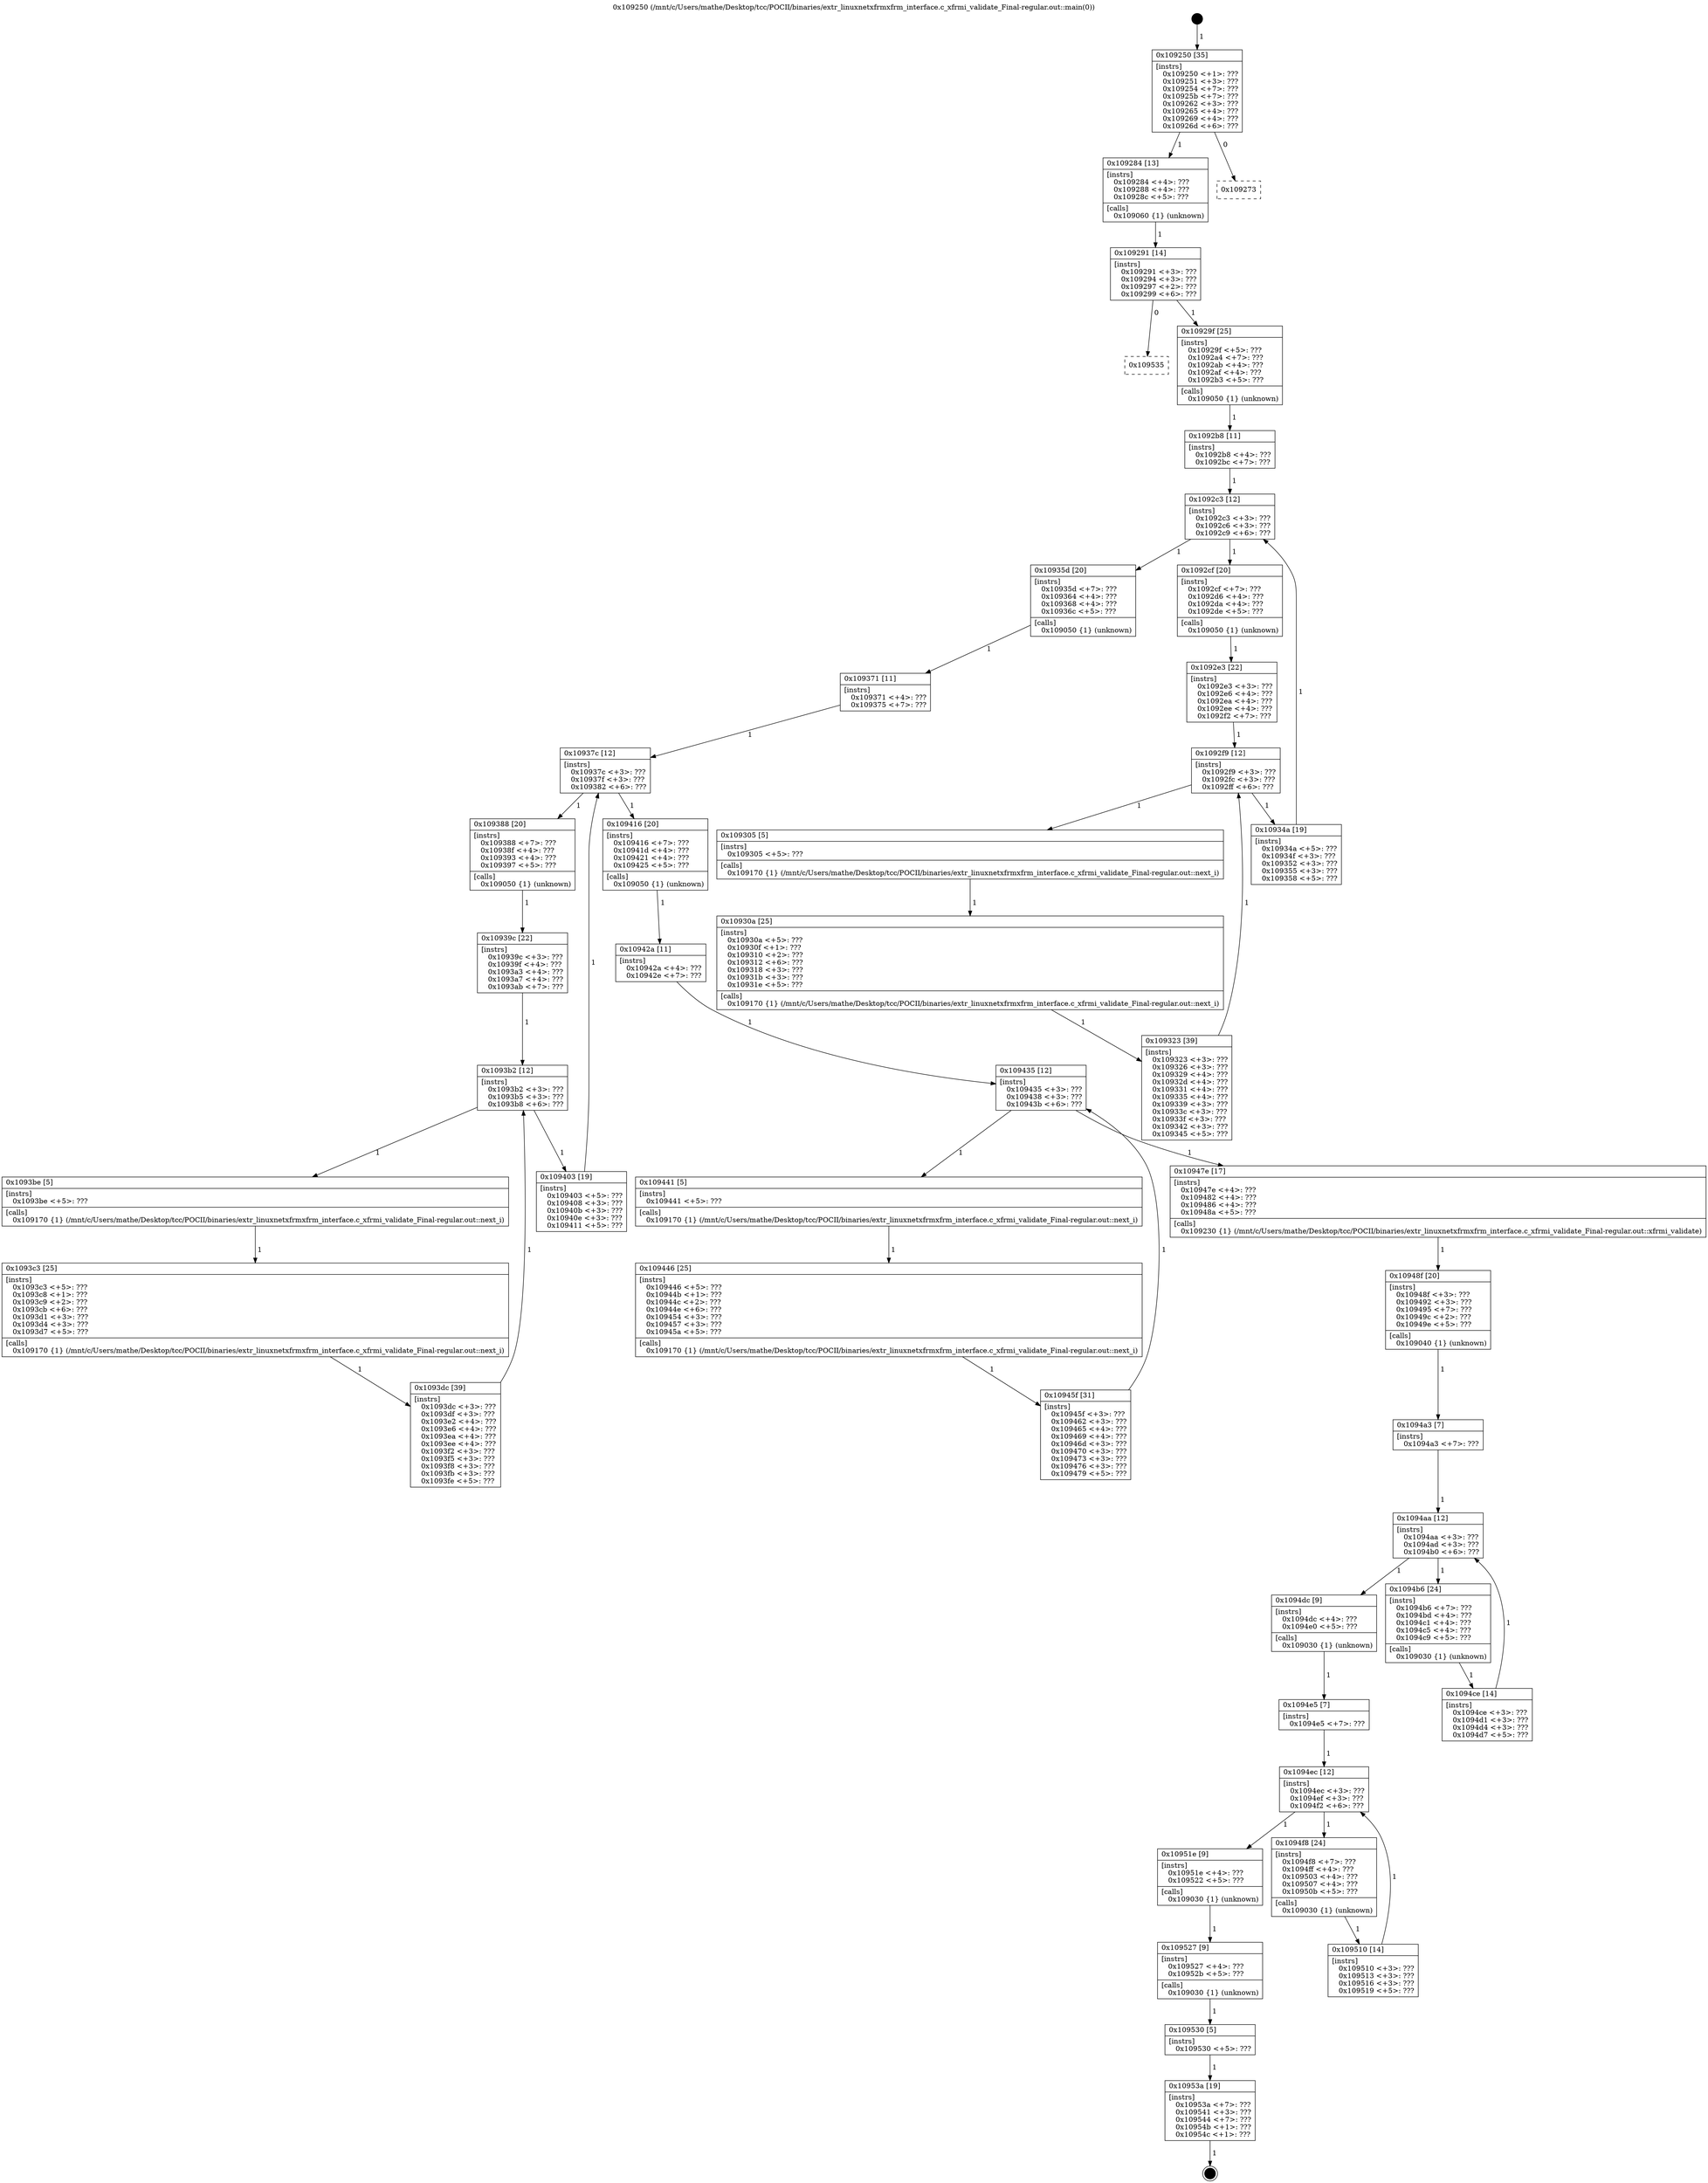 digraph "0x109250" {
  label = "0x109250 (/mnt/c/Users/mathe/Desktop/tcc/POCII/binaries/extr_linuxnetxfrmxfrm_interface.c_xfrmi_validate_Final-regular.out::main(0))"
  labelloc = "t"
  node[shape=record]

  Entry [label="",width=0.3,height=0.3,shape=circle,fillcolor=black,style=filled]
  "0x109250" [label="{
     0x109250 [35]\l
     | [instrs]\l
     &nbsp;&nbsp;0x109250 \<+1\>: ???\l
     &nbsp;&nbsp;0x109251 \<+3\>: ???\l
     &nbsp;&nbsp;0x109254 \<+7\>: ???\l
     &nbsp;&nbsp;0x10925b \<+7\>: ???\l
     &nbsp;&nbsp;0x109262 \<+3\>: ???\l
     &nbsp;&nbsp;0x109265 \<+4\>: ???\l
     &nbsp;&nbsp;0x109269 \<+4\>: ???\l
     &nbsp;&nbsp;0x10926d \<+6\>: ???\l
  }"]
  "0x109284" [label="{
     0x109284 [13]\l
     | [instrs]\l
     &nbsp;&nbsp;0x109284 \<+4\>: ???\l
     &nbsp;&nbsp;0x109288 \<+4\>: ???\l
     &nbsp;&nbsp;0x10928c \<+5\>: ???\l
     | [calls]\l
     &nbsp;&nbsp;0x109060 \{1\} (unknown)\l
  }"]
  "0x109273" [label="{
     0x109273\l
  }", style=dashed]
  "0x109291" [label="{
     0x109291 [14]\l
     | [instrs]\l
     &nbsp;&nbsp;0x109291 \<+3\>: ???\l
     &nbsp;&nbsp;0x109294 \<+3\>: ???\l
     &nbsp;&nbsp;0x109297 \<+2\>: ???\l
     &nbsp;&nbsp;0x109299 \<+6\>: ???\l
  }"]
  "0x109535" [label="{
     0x109535\l
  }", style=dashed]
  "0x10929f" [label="{
     0x10929f [25]\l
     | [instrs]\l
     &nbsp;&nbsp;0x10929f \<+5\>: ???\l
     &nbsp;&nbsp;0x1092a4 \<+7\>: ???\l
     &nbsp;&nbsp;0x1092ab \<+4\>: ???\l
     &nbsp;&nbsp;0x1092af \<+4\>: ???\l
     &nbsp;&nbsp;0x1092b3 \<+5\>: ???\l
     | [calls]\l
     &nbsp;&nbsp;0x109050 \{1\} (unknown)\l
  }"]
  Exit [label="",width=0.3,height=0.3,shape=circle,fillcolor=black,style=filled,peripheries=2]
  "0x1092c3" [label="{
     0x1092c3 [12]\l
     | [instrs]\l
     &nbsp;&nbsp;0x1092c3 \<+3\>: ???\l
     &nbsp;&nbsp;0x1092c6 \<+3\>: ???\l
     &nbsp;&nbsp;0x1092c9 \<+6\>: ???\l
  }"]
  "0x10935d" [label="{
     0x10935d [20]\l
     | [instrs]\l
     &nbsp;&nbsp;0x10935d \<+7\>: ???\l
     &nbsp;&nbsp;0x109364 \<+4\>: ???\l
     &nbsp;&nbsp;0x109368 \<+4\>: ???\l
     &nbsp;&nbsp;0x10936c \<+5\>: ???\l
     | [calls]\l
     &nbsp;&nbsp;0x109050 \{1\} (unknown)\l
  }"]
  "0x1092cf" [label="{
     0x1092cf [20]\l
     | [instrs]\l
     &nbsp;&nbsp;0x1092cf \<+7\>: ???\l
     &nbsp;&nbsp;0x1092d6 \<+4\>: ???\l
     &nbsp;&nbsp;0x1092da \<+4\>: ???\l
     &nbsp;&nbsp;0x1092de \<+5\>: ???\l
     | [calls]\l
     &nbsp;&nbsp;0x109050 \{1\} (unknown)\l
  }"]
  "0x1092f9" [label="{
     0x1092f9 [12]\l
     | [instrs]\l
     &nbsp;&nbsp;0x1092f9 \<+3\>: ???\l
     &nbsp;&nbsp;0x1092fc \<+3\>: ???\l
     &nbsp;&nbsp;0x1092ff \<+6\>: ???\l
  }"]
  "0x10934a" [label="{
     0x10934a [19]\l
     | [instrs]\l
     &nbsp;&nbsp;0x10934a \<+5\>: ???\l
     &nbsp;&nbsp;0x10934f \<+3\>: ???\l
     &nbsp;&nbsp;0x109352 \<+3\>: ???\l
     &nbsp;&nbsp;0x109355 \<+3\>: ???\l
     &nbsp;&nbsp;0x109358 \<+5\>: ???\l
  }"]
  "0x109305" [label="{
     0x109305 [5]\l
     | [instrs]\l
     &nbsp;&nbsp;0x109305 \<+5\>: ???\l
     | [calls]\l
     &nbsp;&nbsp;0x109170 \{1\} (/mnt/c/Users/mathe/Desktop/tcc/POCII/binaries/extr_linuxnetxfrmxfrm_interface.c_xfrmi_validate_Final-regular.out::next_i)\l
  }"]
  "0x10930a" [label="{
     0x10930a [25]\l
     | [instrs]\l
     &nbsp;&nbsp;0x10930a \<+5\>: ???\l
     &nbsp;&nbsp;0x10930f \<+1\>: ???\l
     &nbsp;&nbsp;0x109310 \<+2\>: ???\l
     &nbsp;&nbsp;0x109312 \<+6\>: ???\l
     &nbsp;&nbsp;0x109318 \<+3\>: ???\l
     &nbsp;&nbsp;0x10931b \<+3\>: ???\l
     &nbsp;&nbsp;0x10931e \<+5\>: ???\l
     | [calls]\l
     &nbsp;&nbsp;0x109170 \{1\} (/mnt/c/Users/mathe/Desktop/tcc/POCII/binaries/extr_linuxnetxfrmxfrm_interface.c_xfrmi_validate_Final-regular.out::next_i)\l
  }"]
  "0x109323" [label="{
     0x109323 [39]\l
     | [instrs]\l
     &nbsp;&nbsp;0x109323 \<+3\>: ???\l
     &nbsp;&nbsp;0x109326 \<+3\>: ???\l
     &nbsp;&nbsp;0x109329 \<+4\>: ???\l
     &nbsp;&nbsp;0x10932d \<+4\>: ???\l
     &nbsp;&nbsp;0x109331 \<+4\>: ???\l
     &nbsp;&nbsp;0x109335 \<+4\>: ???\l
     &nbsp;&nbsp;0x109339 \<+3\>: ???\l
     &nbsp;&nbsp;0x10933c \<+3\>: ???\l
     &nbsp;&nbsp;0x10933f \<+3\>: ???\l
     &nbsp;&nbsp;0x109342 \<+3\>: ???\l
     &nbsp;&nbsp;0x109345 \<+5\>: ???\l
  }"]
  "0x1092e3" [label="{
     0x1092e3 [22]\l
     | [instrs]\l
     &nbsp;&nbsp;0x1092e3 \<+3\>: ???\l
     &nbsp;&nbsp;0x1092e6 \<+4\>: ???\l
     &nbsp;&nbsp;0x1092ea \<+4\>: ???\l
     &nbsp;&nbsp;0x1092ee \<+4\>: ???\l
     &nbsp;&nbsp;0x1092f2 \<+7\>: ???\l
  }"]
  "0x10953a" [label="{
     0x10953a [19]\l
     | [instrs]\l
     &nbsp;&nbsp;0x10953a \<+7\>: ???\l
     &nbsp;&nbsp;0x109541 \<+3\>: ???\l
     &nbsp;&nbsp;0x109544 \<+7\>: ???\l
     &nbsp;&nbsp;0x10954b \<+1\>: ???\l
     &nbsp;&nbsp;0x10954c \<+1\>: ???\l
  }"]
  "0x1092b8" [label="{
     0x1092b8 [11]\l
     | [instrs]\l
     &nbsp;&nbsp;0x1092b8 \<+4\>: ???\l
     &nbsp;&nbsp;0x1092bc \<+7\>: ???\l
  }"]
  "0x10937c" [label="{
     0x10937c [12]\l
     | [instrs]\l
     &nbsp;&nbsp;0x10937c \<+3\>: ???\l
     &nbsp;&nbsp;0x10937f \<+3\>: ???\l
     &nbsp;&nbsp;0x109382 \<+6\>: ???\l
  }"]
  "0x109416" [label="{
     0x109416 [20]\l
     | [instrs]\l
     &nbsp;&nbsp;0x109416 \<+7\>: ???\l
     &nbsp;&nbsp;0x10941d \<+4\>: ???\l
     &nbsp;&nbsp;0x109421 \<+4\>: ???\l
     &nbsp;&nbsp;0x109425 \<+5\>: ???\l
     | [calls]\l
     &nbsp;&nbsp;0x109050 \{1\} (unknown)\l
  }"]
  "0x109388" [label="{
     0x109388 [20]\l
     | [instrs]\l
     &nbsp;&nbsp;0x109388 \<+7\>: ???\l
     &nbsp;&nbsp;0x10938f \<+4\>: ???\l
     &nbsp;&nbsp;0x109393 \<+4\>: ???\l
     &nbsp;&nbsp;0x109397 \<+5\>: ???\l
     | [calls]\l
     &nbsp;&nbsp;0x109050 \{1\} (unknown)\l
  }"]
  "0x1093b2" [label="{
     0x1093b2 [12]\l
     | [instrs]\l
     &nbsp;&nbsp;0x1093b2 \<+3\>: ???\l
     &nbsp;&nbsp;0x1093b5 \<+3\>: ???\l
     &nbsp;&nbsp;0x1093b8 \<+6\>: ???\l
  }"]
  "0x109403" [label="{
     0x109403 [19]\l
     | [instrs]\l
     &nbsp;&nbsp;0x109403 \<+5\>: ???\l
     &nbsp;&nbsp;0x109408 \<+3\>: ???\l
     &nbsp;&nbsp;0x10940b \<+3\>: ???\l
     &nbsp;&nbsp;0x10940e \<+3\>: ???\l
     &nbsp;&nbsp;0x109411 \<+5\>: ???\l
  }"]
  "0x1093be" [label="{
     0x1093be [5]\l
     | [instrs]\l
     &nbsp;&nbsp;0x1093be \<+5\>: ???\l
     | [calls]\l
     &nbsp;&nbsp;0x109170 \{1\} (/mnt/c/Users/mathe/Desktop/tcc/POCII/binaries/extr_linuxnetxfrmxfrm_interface.c_xfrmi_validate_Final-regular.out::next_i)\l
  }"]
  "0x1093c3" [label="{
     0x1093c3 [25]\l
     | [instrs]\l
     &nbsp;&nbsp;0x1093c3 \<+5\>: ???\l
     &nbsp;&nbsp;0x1093c8 \<+1\>: ???\l
     &nbsp;&nbsp;0x1093c9 \<+2\>: ???\l
     &nbsp;&nbsp;0x1093cb \<+6\>: ???\l
     &nbsp;&nbsp;0x1093d1 \<+3\>: ???\l
     &nbsp;&nbsp;0x1093d4 \<+3\>: ???\l
     &nbsp;&nbsp;0x1093d7 \<+5\>: ???\l
     | [calls]\l
     &nbsp;&nbsp;0x109170 \{1\} (/mnt/c/Users/mathe/Desktop/tcc/POCII/binaries/extr_linuxnetxfrmxfrm_interface.c_xfrmi_validate_Final-regular.out::next_i)\l
  }"]
  "0x1093dc" [label="{
     0x1093dc [39]\l
     | [instrs]\l
     &nbsp;&nbsp;0x1093dc \<+3\>: ???\l
     &nbsp;&nbsp;0x1093df \<+3\>: ???\l
     &nbsp;&nbsp;0x1093e2 \<+4\>: ???\l
     &nbsp;&nbsp;0x1093e6 \<+4\>: ???\l
     &nbsp;&nbsp;0x1093ea \<+4\>: ???\l
     &nbsp;&nbsp;0x1093ee \<+4\>: ???\l
     &nbsp;&nbsp;0x1093f2 \<+3\>: ???\l
     &nbsp;&nbsp;0x1093f5 \<+3\>: ???\l
     &nbsp;&nbsp;0x1093f8 \<+3\>: ???\l
     &nbsp;&nbsp;0x1093fb \<+3\>: ???\l
     &nbsp;&nbsp;0x1093fe \<+5\>: ???\l
  }"]
  "0x10939c" [label="{
     0x10939c [22]\l
     | [instrs]\l
     &nbsp;&nbsp;0x10939c \<+3\>: ???\l
     &nbsp;&nbsp;0x10939f \<+4\>: ???\l
     &nbsp;&nbsp;0x1093a3 \<+4\>: ???\l
     &nbsp;&nbsp;0x1093a7 \<+4\>: ???\l
     &nbsp;&nbsp;0x1093ab \<+7\>: ???\l
  }"]
  "0x109530" [label="{
     0x109530 [5]\l
     | [instrs]\l
     &nbsp;&nbsp;0x109530 \<+5\>: ???\l
  }"]
  "0x109371" [label="{
     0x109371 [11]\l
     | [instrs]\l
     &nbsp;&nbsp;0x109371 \<+4\>: ???\l
     &nbsp;&nbsp;0x109375 \<+7\>: ???\l
  }"]
  "0x109435" [label="{
     0x109435 [12]\l
     | [instrs]\l
     &nbsp;&nbsp;0x109435 \<+3\>: ???\l
     &nbsp;&nbsp;0x109438 \<+3\>: ???\l
     &nbsp;&nbsp;0x10943b \<+6\>: ???\l
  }"]
  "0x10947e" [label="{
     0x10947e [17]\l
     | [instrs]\l
     &nbsp;&nbsp;0x10947e \<+4\>: ???\l
     &nbsp;&nbsp;0x109482 \<+4\>: ???\l
     &nbsp;&nbsp;0x109486 \<+4\>: ???\l
     &nbsp;&nbsp;0x10948a \<+5\>: ???\l
     | [calls]\l
     &nbsp;&nbsp;0x109230 \{1\} (/mnt/c/Users/mathe/Desktop/tcc/POCII/binaries/extr_linuxnetxfrmxfrm_interface.c_xfrmi_validate_Final-regular.out::xfrmi_validate)\l
  }"]
  "0x109441" [label="{
     0x109441 [5]\l
     | [instrs]\l
     &nbsp;&nbsp;0x109441 \<+5\>: ???\l
     | [calls]\l
     &nbsp;&nbsp;0x109170 \{1\} (/mnt/c/Users/mathe/Desktop/tcc/POCII/binaries/extr_linuxnetxfrmxfrm_interface.c_xfrmi_validate_Final-regular.out::next_i)\l
  }"]
  "0x109446" [label="{
     0x109446 [25]\l
     | [instrs]\l
     &nbsp;&nbsp;0x109446 \<+5\>: ???\l
     &nbsp;&nbsp;0x10944b \<+1\>: ???\l
     &nbsp;&nbsp;0x10944c \<+2\>: ???\l
     &nbsp;&nbsp;0x10944e \<+6\>: ???\l
     &nbsp;&nbsp;0x109454 \<+3\>: ???\l
     &nbsp;&nbsp;0x109457 \<+3\>: ???\l
     &nbsp;&nbsp;0x10945a \<+5\>: ???\l
     | [calls]\l
     &nbsp;&nbsp;0x109170 \{1\} (/mnt/c/Users/mathe/Desktop/tcc/POCII/binaries/extr_linuxnetxfrmxfrm_interface.c_xfrmi_validate_Final-regular.out::next_i)\l
  }"]
  "0x10945f" [label="{
     0x10945f [31]\l
     | [instrs]\l
     &nbsp;&nbsp;0x10945f \<+3\>: ???\l
     &nbsp;&nbsp;0x109462 \<+3\>: ???\l
     &nbsp;&nbsp;0x109465 \<+4\>: ???\l
     &nbsp;&nbsp;0x109469 \<+4\>: ???\l
     &nbsp;&nbsp;0x10946d \<+3\>: ???\l
     &nbsp;&nbsp;0x109470 \<+3\>: ???\l
     &nbsp;&nbsp;0x109473 \<+3\>: ???\l
     &nbsp;&nbsp;0x109476 \<+3\>: ???\l
     &nbsp;&nbsp;0x109479 \<+5\>: ???\l
  }"]
  "0x10942a" [label="{
     0x10942a [11]\l
     | [instrs]\l
     &nbsp;&nbsp;0x10942a \<+4\>: ???\l
     &nbsp;&nbsp;0x10942e \<+7\>: ???\l
  }"]
  "0x10948f" [label="{
     0x10948f [20]\l
     | [instrs]\l
     &nbsp;&nbsp;0x10948f \<+3\>: ???\l
     &nbsp;&nbsp;0x109492 \<+3\>: ???\l
     &nbsp;&nbsp;0x109495 \<+7\>: ???\l
     &nbsp;&nbsp;0x10949c \<+2\>: ???\l
     &nbsp;&nbsp;0x10949e \<+5\>: ???\l
     | [calls]\l
     &nbsp;&nbsp;0x109040 \{1\} (unknown)\l
  }"]
  "0x1094aa" [label="{
     0x1094aa [12]\l
     | [instrs]\l
     &nbsp;&nbsp;0x1094aa \<+3\>: ???\l
     &nbsp;&nbsp;0x1094ad \<+3\>: ???\l
     &nbsp;&nbsp;0x1094b0 \<+6\>: ???\l
  }"]
  "0x1094dc" [label="{
     0x1094dc [9]\l
     | [instrs]\l
     &nbsp;&nbsp;0x1094dc \<+4\>: ???\l
     &nbsp;&nbsp;0x1094e0 \<+5\>: ???\l
     | [calls]\l
     &nbsp;&nbsp;0x109030 \{1\} (unknown)\l
  }"]
  "0x1094b6" [label="{
     0x1094b6 [24]\l
     | [instrs]\l
     &nbsp;&nbsp;0x1094b6 \<+7\>: ???\l
     &nbsp;&nbsp;0x1094bd \<+4\>: ???\l
     &nbsp;&nbsp;0x1094c1 \<+4\>: ???\l
     &nbsp;&nbsp;0x1094c5 \<+4\>: ???\l
     &nbsp;&nbsp;0x1094c9 \<+5\>: ???\l
     | [calls]\l
     &nbsp;&nbsp;0x109030 \{1\} (unknown)\l
  }"]
  "0x1094ce" [label="{
     0x1094ce [14]\l
     | [instrs]\l
     &nbsp;&nbsp;0x1094ce \<+3\>: ???\l
     &nbsp;&nbsp;0x1094d1 \<+3\>: ???\l
     &nbsp;&nbsp;0x1094d4 \<+3\>: ???\l
     &nbsp;&nbsp;0x1094d7 \<+5\>: ???\l
  }"]
  "0x1094a3" [label="{
     0x1094a3 [7]\l
     | [instrs]\l
     &nbsp;&nbsp;0x1094a3 \<+7\>: ???\l
  }"]
  "0x1094ec" [label="{
     0x1094ec [12]\l
     | [instrs]\l
     &nbsp;&nbsp;0x1094ec \<+3\>: ???\l
     &nbsp;&nbsp;0x1094ef \<+3\>: ???\l
     &nbsp;&nbsp;0x1094f2 \<+6\>: ???\l
  }"]
  "0x10951e" [label="{
     0x10951e [9]\l
     | [instrs]\l
     &nbsp;&nbsp;0x10951e \<+4\>: ???\l
     &nbsp;&nbsp;0x109522 \<+5\>: ???\l
     | [calls]\l
     &nbsp;&nbsp;0x109030 \{1\} (unknown)\l
  }"]
  "0x1094f8" [label="{
     0x1094f8 [24]\l
     | [instrs]\l
     &nbsp;&nbsp;0x1094f8 \<+7\>: ???\l
     &nbsp;&nbsp;0x1094ff \<+4\>: ???\l
     &nbsp;&nbsp;0x109503 \<+4\>: ???\l
     &nbsp;&nbsp;0x109507 \<+4\>: ???\l
     &nbsp;&nbsp;0x10950b \<+5\>: ???\l
     | [calls]\l
     &nbsp;&nbsp;0x109030 \{1\} (unknown)\l
  }"]
  "0x109510" [label="{
     0x109510 [14]\l
     | [instrs]\l
     &nbsp;&nbsp;0x109510 \<+3\>: ???\l
     &nbsp;&nbsp;0x109513 \<+3\>: ???\l
     &nbsp;&nbsp;0x109516 \<+3\>: ???\l
     &nbsp;&nbsp;0x109519 \<+5\>: ???\l
  }"]
  "0x1094e5" [label="{
     0x1094e5 [7]\l
     | [instrs]\l
     &nbsp;&nbsp;0x1094e5 \<+7\>: ???\l
  }"]
  "0x109527" [label="{
     0x109527 [9]\l
     | [instrs]\l
     &nbsp;&nbsp;0x109527 \<+4\>: ???\l
     &nbsp;&nbsp;0x10952b \<+5\>: ???\l
     | [calls]\l
     &nbsp;&nbsp;0x109030 \{1\} (unknown)\l
  }"]
  Entry -> "0x109250" [label=" 1"]
  "0x109250" -> "0x109284" [label=" 1"]
  "0x109250" -> "0x109273" [label=" 0"]
  "0x109284" -> "0x109291" [label=" 1"]
  "0x109291" -> "0x109535" [label=" 0"]
  "0x109291" -> "0x10929f" [label=" 1"]
  "0x10953a" -> Exit [label=" 1"]
  "0x10929f" -> "0x1092b8" [label=" 1"]
  "0x1092c3" -> "0x10935d" [label=" 1"]
  "0x1092c3" -> "0x1092cf" [label=" 1"]
  "0x1092cf" -> "0x1092e3" [label=" 1"]
  "0x1092f9" -> "0x10934a" [label=" 1"]
  "0x1092f9" -> "0x109305" [label=" 1"]
  "0x109305" -> "0x10930a" [label=" 1"]
  "0x10930a" -> "0x109323" [label=" 1"]
  "0x1092e3" -> "0x1092f9" [label=" 1"]
  "0x109323" -> "0x1092f9" [label=" 1"]
  "0x109530" -> "0x10953a" [label=" 1"]
  "0x1092b8" -> "0x1092c3" [label=" 1"]
  "0x10934a" -> "0x1092c3" [label=" 1"]
  "0x10935d" -> "0x109371" [label=" 1"]
  "0x10937c" -> "0x109416" [label=" 1"]
  "0x10937c" -> "0x109388" [label=" 1"]
  "0x109388" -> "0x10939c" [label=" 1"]
  "0x1093b2" -> "0x109403" [label=" 1"]
  "0x1093b2" -> "0x1093be" [label=" 1"]
  "0x1093be" -> "0x1093c3" [label=" 1"]
  "0x1093c3" -> "0x1093dc" [label=" 1"]
  "0x10939c" -> "0x1093b2" [label=" 1"]
  "0x1093dc" -> "0x1093b2" [label=" 1"]
  "0x109527" -> "0x109530" [label=" 1"]
  "0x109371" -> "0x10937c" [label=" 1"]
  "0x109403" -> "0x10937c" [label=" 1"]
  "0x109416" -> "0x10942a" [label=" 1"]
  "0x109435" -> "0x10947e" [label=" 1"]
  "0x109435" -> "0x109441" [label=" 1"]
  "0x109441" -> "0x109446" [label=" 1"]
  "0x109446" -> "0x10945f" [label=" 1"]
  "0x10942a" -> "0x109435" [label=" 1"]
  "0x10945f" -> "0x109435" [label=" 1"]
  "0x10947e" -> "0x10948f" [label=" 1"]
  "0x10948f" -> "0x1094a3" [label=" 1"]
  "0x1094aa" -> "0x1094dc" [label=" 1"]
  "0x1094aa" -> "0x1094b6" [label=" 1"]
  "0x1094b6" -> "0x1094ce" [label=" 1"]
  "0x1094a3" -> "0x1094aa" [label=" 1"]
  "0x1094ce" -> "0x1094aa" [label=" 1"]
  "0x1094dc" -> "0x1094e5" [label=" 1"]
  "0x1094ec" -> "0x10951e" [label=" 1"]
  "0x1094ec" -> "0x1094f8" [label=" 1"]
  "0x1094f8" -> "0x109510" [label=" 1"]
  "0x1094e5" -> "0x1094ec" [label=" 1"]
  "0x109510" -> "0x1094ec" [label=" 1"]
  "0x10951e" -> "0x109527" [label=" 1"]
}
